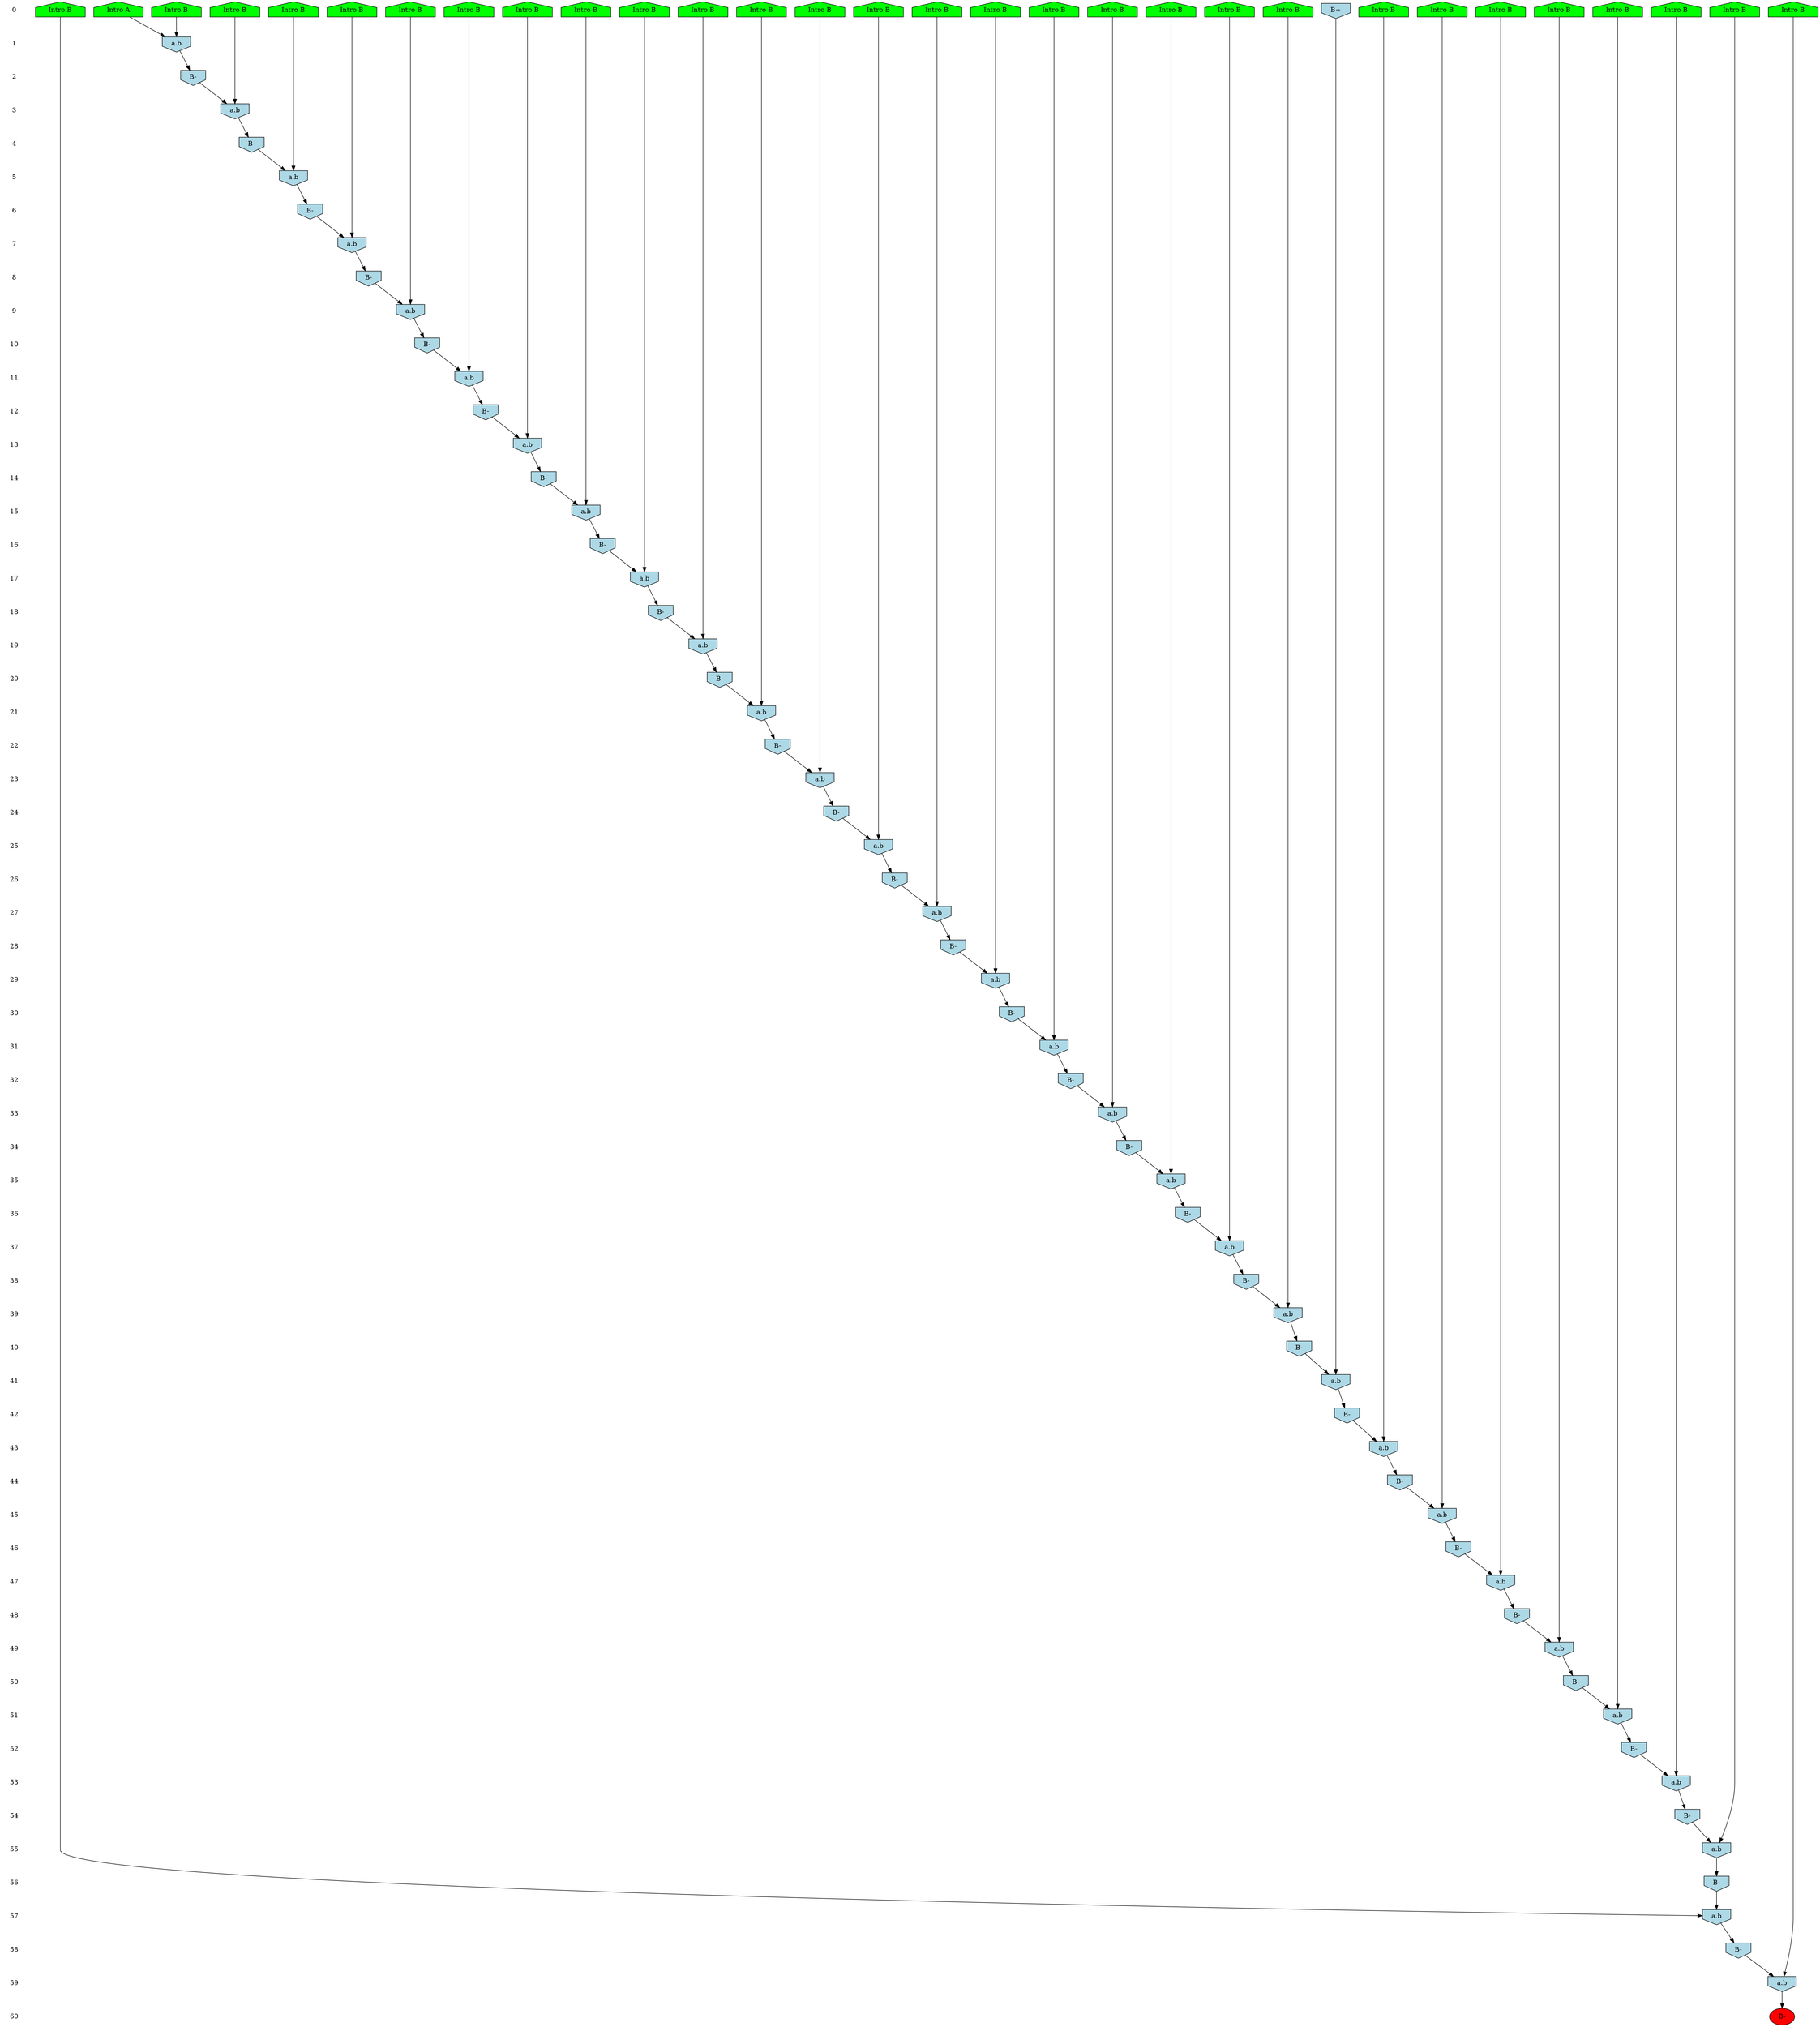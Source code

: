 /* Compression of 1 causal flows obtained in average at 2.758693E+01 t.u */
/* Compressed causal flows were: [30] */
digraph G{
 ranksep=.5 ; 
{ rank = same ; "0" [shape=plaintext] ; node_1 [label ="Intro B", shape=house, style=filled, fillcolor=green] ;
node_2 [label ="Intro B", shape=house, style=filled, fillcolor=green] ;
node_3 [label ="Intro B", shape=house, style=filled, fillcolor=green] ;
node_4 [label ="Intro B", shape=house, style=filled, fillcolor=green] ;
node_5 [label ="Intro B", shape=house, style=filled, fillcolor=green] ;
node_6 [label ="Intro B", shape=house, style=filled, fillcolor=green] ;
node_7 [label ="Intro B", shape=house, style=filled, fillcolor=green] ;
node_8 [label ="Intro B", shape=house, style=filled, fillcolor=green] ;
node_9 [label ="Intro B", shape=house, style=filled, fillcolor=green] ;
node_10 [label ="Intro B", shape=house, style=filled, fillcolor=green] ;
node_11 [label ="Intro B", shape=house, style=filled, fillcolor=green] ;
node_12 [label ="Intro B", shape=house, style=filled, fillcolor=green] ;
node_13 [label ="Intro B", shape=house, style=filled, fillcolor=green] ;
node_14 [label ="Intro B", shape=house, style=filled, fillcolor=green] ;
node_15 [label ="Intro B", shape=house, style=filled, fillcolor=green] ;
node_16 [label ="Intro B", shape=house, style=filled, fillcolor=green] ;
node_17 [label ="Intro B", shape=house, style=filled, fillcolor=green] ;
node_18 [label ="Intro B", shape=house, style=filled, fillcolor=green] ;
node_19 [label ="Intro B", shape=house, style=filled, fillcolor=green] ;
node_20 [label ="Intro B", shape=house, style=filled, fillcolor=green] ;
node_21 [label ="Intro B", shape=house, style=filled, fillcolor=green] ;
node_22 [label ="Intro B", shape=house, style=filled, fillcolor=green] ;
node_23 [label ="Intro B", shape=house, style=filled, fillcolor=green] ;
node_24 [label ="Intro B", shape=house, style=filled, fillcolor=green] ;
node_25 [label ="Intro B", shape=house, style=filled, fillcolor=green] ;
node_26 [label ="Intro B", shape=house, style=filled, fillcolor=green] ;
node_27 [label ="Intro B", shape=house, style=filled, fillcolor=green] ;
node_28 [label ="Intro B", shape=house, style=filled, fillcolor=green] ;
node_29 [label ="Intro B", shape=house, style=filled, fillcolor=green] ;
node_30 [label ="Intro A", shape=house, style=filled, fillcolor=green] ;
node_44 [label="B+", shape=invhouse, style=filled, fillcolor = lightblue] ;
}
{ rank = same ; "1" [shape=plaintext] ; node_31 [label="a.b", shape=invhouse, style=filled, fillcolor = lightblue] ;
}
{ rank = same ; "2" [shape=plaintext] ; node_32 [label="B-", shape=invhouse, style=filled, fillcolor = lightblue] ;
}
{ rank = same ; "3" [shape=plaintext] ; node_33 [label="a.b", shape=invhouse, style=filled, fillcolor = lightblue] ;
}
{ rank = same ; "4" [shape=plaintext] ; node_34 [label="B-", shape=invhouse, style=filled, fillcolor = lightblue] ;
}
{ rank = same ; "5" [shape=plaintext] ; node_35 [label="a.b", shape=invhouse, style=filled, fillcolor = lightblue] ;
}
{ rank = same ; "6" [shape=plaintext] ; node_36 [label="B-", shape=invhouse, style=filled, fillcolor = lightblue] ;
}
{ rank = same ; "7" [shape=plaintext] ; node_37 [label="a.b", shape=invhouse, style=filled, fillcolor = lightblue] ;
}
{ rank = same ; "8" [shape=plaintext] ; node_38 [label="B-", shape=invhouse, style=filled, fillcolor = lightblue] ;
}
{ rank = same ; "9" [shape=plaintext] ; node_39 [label="a.b", shape=invhouse, style=filled, fillcolor = lightblue] ;
}
{ rank = same ; "10" [shape=plaintext] ; node_40 [label="B-", shape=invhouse, style=filled, fillcolor = lightblue] ;
}
{ rank = same ; "11" [shape=plaintext] ; node_41 [label="a.b", shape=invhouse, style=filled, fillcolor = lightblue] ;
}
{ rank = same ; "12" [shape=plaintext] ; node_42 [label="B-", shape=invhouse, style=filled, fillcolor = lightblue] ;
}
{ rank = same ; "13" [shape=plaintext] ; node_43 [label="a.b", shape=invhouse, style=filled, fillcolor = lightblue] ;
}
{ rank = same ; "14" [shape=plaintext] ; node_45 [label="B-", shape=invhouse, style=filled, fillcolor = lightblue] ;
}
{ rank = same ; "15" [shape=plaintext] ; node_46 [label="a.b", shape=invhouse, style=filled, fillcolor = lightblue] ;
}
{ rank = same ; "16" [shape=plaintext] ; node_47 [label="B-", shape=invhouse, style=filled, fillcolor = lightblue] ;
}
{ rank = same ; "17" [shape=plaintext] ; node_48 [label="a.b", shape=invhouse, style=filled, fillcolor = lightblue] ;
}
{ rank = same ; "18" [shape=plaintext] ; node_49 [label="B-", shape=invhouse, style=filled, fillcolor = lightblue] ;
}
{ rank = same ; "19" [shape=plaintext] ; node_50 [label="a.b", shape=invhouse, style=filled, fillcolor = lightblue] ;
}
{ rank = same ; "20" [shape=plaintext] ; node_51 [label="B-", shape=invhouse, style=filled, fillcolor = lightblue] ;
}
{ rank = same ; "21" [shape=plaintext] ; node_52 [label="a.b", shape=invhouse, style=filled, fillcolor = lightblue] ;
}
{ rank = same ; "22" [shape=plaintext] ; node_53 [label="B-", shape=invhouse, style=filled, fillcolor = lightblue] ;
}
{ rank = same ; "23" [shape=plaintext] ; node_54 [label="a.b", shape=invhouse, style=filled, fillcolor = lightblue] ;
}
{ rank = same ; "24" [shape=plaintext] ; node_55 [label="B-", shape=invhouse, style=filled, fillcolor = lightblue] ;
}
{ rank = same ; "25" [shape=plaintext] ; node_56 [label="a.b", shape=invhouse, style=filled, fillcolor = lightblue] ;
}
{ rank = same ; "26" [shape=plaintext] ; node_57 [label="B-", shape=invhouse, style=filled, fillcolor = lightblue] ;
}
{ rank = same ; "27" [shape=plaintext] ; node_58 [label="a.b", shape=invhouse, style=filled, fillcolor = lightblue] ;
}
{ rank = same ; "28" [shape=plaintext] ; node_59 [label="B-", shape=invhouse, style=filled, fillcolor = lightblue] ;
}
{ rank = same ; "29" [shape=plaintext] ; node_60 [label="a.b", shape=invhouse, style=filled, fillcolor = lightblue] ;
}
{ rank = same ; "30" [shape=plaintext] ; node_61 [label="B-", shape=invhouse, style=filled, fillcolor = lightblue] ;
}
{ rank = same ; "31" [shape=plaintext] ; node_62 [label="a.b", shape=invhouse, style=filled, fillcolor = lightblue] ;
}
{ rank = same ; "32" [shape=plaintext] ; node_63 [label="B-", shape=invhouse, style=filled, fillcolor = lightblue] ;
}
{ rank = same ; "33" [shape=plaintext] ; node_64 [label="a.b", shape=invhouse, style=filled, fillcolor = lightblue] ;
}
{ rank = same ; "34" [shape=plaintext] ; node_65 [label="B-", shape=invhouse, style=filled, fillcolor = lightblue] ;
}
{ rank = same ; "35" [shape=plaintext] ; node_66 [label="a.b", shape=invhouse, style=filled, fillcolor = lightblue] ;
}
{ rank = same ; "36" [shape=plaintext] ; node_67 [label="B-", shape=invhouse, style=filled, fillcolor = lightblue] ;
}
{ rank = same ; "37" [shape=plaintext] ; node_68 [label="a.b", shape=invhouse, style=filled, fillcolor = lightblue] ;
}
{ rank = same ; "38" [shape=plaintext] ; node_69 [label="B-", shape=invhouse, style=filled, fillcolor = lightblue] ;
}
{ rank = same ; "39" [shape=plaintext] ; node_70 [label="a.b", shape=invhouse, style=filled, fillcolor = lightblue] ;
}
{ rank = same ; "40" [shape=plaintext] ; node_71 [label="B-", shape=invhouse, style=filled, fillcolor = lightblue] ;
}
{ rank = same ; "41" [shape=plaintext] ; node_72 [label="a.b", shape=invhouse, style=filled, fillcolor = lightblue] ;
}
{ rank = same ; "42" [shape=plaintext] ; node_73 [label="B-", shape=invhouse, style=filled, fillcolor = lightblue] ;
}
{ rank = same ; "43" [shape=plaintext] ; node_74 [label="a.b", shape=invhouse, style=filled, fillcolor = lightblue] ;
}
{ rank = same ; "44" [shape=plaintext] ; node_75 [label="B-", shape=invhouse, style=filled, fillcolor = lightblue] ;
}
{ rank = same ; "45" [shape=plaintext] ; node_76 [label="a.b", shape=invhouse, style=filled, fillcolor = lightblue] ;
}
{ rank = same ; "46" [shape=plaintext] ; node_77 [label="B-", shape=invhouse, style=filled, fillcolor = lightblue] ;
}
{ rank = same ; "47" [shape=plaintext] ; node_78 [label="a.b", shape=invhouse, style=filled, fillcolor = lightblue] ;
}
{ rank = same ; "48" [shape=plaintext] ; node_79 [label="B-", shape=invhouse, style=filled, fillcolor = lightblue] ;
}
{ rank = same ; "49" [shape=plaintext] ; node_80 [label="a.b", shape=invhouse, style=filled, fillcolor = lightblue] ;
}
{ rank = same ; "50" [shape=plaintext] ; node_81 [label="B-", shape=invhouse, style=filled, fillcolor = lightblue] ;
}
{ rank = same ; "51" [shape=plaintext] ; node_82 [label="a.b", shape=invhouse, style=filled, fillcolor = lightblue] ;
}
{ rank = same ; "52" [shape=plaintext] ; node_83 [label="B-", shape=invhouse, style=filled, fillcolor = lightblue] ;
}
{ rank = same ; "53" [shape=plaintext] ; node_84 [label="a.b", shape=invhouse, style=filled, fillcolor = lightblue] ;
}
{ rank = same ; "54" [shape=plaintext] ; node_85 [label="B-", shape=invhouse, style=filled, fillcolor = lightblue] ;
}
{ rank = same ; "55" [shape=plaintext] ; node_86 [label="a.b", shape=invhouse, style=filled, fillcolor = lightblue] ;
}
{ rank = same ; "56" [shape=plaintext] ; node_87 [label="B-", shape=invhouse, style=filled, fillcolor = lightblue] ;
}
{ rank = same ; "57" [shape=plaintext] ; node_88 [label="a.b", shape=invhouse, style=filled, fillcolor = lightblue] ;
}
{ rank = same ; "58" [shape=plaintext] ; node_89 [label="B-", shape=invhouse, style=filled, fillcolor = lightblue] ;
}
{ rank = same ; "59" [shape=plaintext] ; node_90 [label="a.b", shape=invhouse, style=filled, fillcolor = lightblue] ;
}
{ rank = same ; "60" [shape=plaintext] ; node_91 [label ="B-", style=filled, fillcolor=red] ;
}
"0" -> "1" [style="invis"]; 
"1" -> "2" [style="invis"]; 
"2" -> "3" [style="invis"]; 
"3" -> "4" [style="invis"]; 
"4" -> "5" [style="invis"]; 
"5" -> "6" [style="invis"]; 
"6" -> "7" [style="invis"]; 
"7" -> "8" [style="invis"]; 
"8" -> "9" [style="invis"]; 
"9" -> "10" [style="invis"]; 
"10" -> "11" [style="invis"]; 
"11" -> "12" [style="invis"]; 
"12" -> "13" [style="invis"]; 
"13" -> "14" [style="invis"]; 
"14" -> "15" [style="invis"]; 
"15" -> "16" [style="invis"]; 
"16" -> "17" [style="invis"]; 
"17" -> "18" [style="invis"]; 
"18" -> "19" [style="invis"]; 
"19" -> "20" [style="invis"]; 
"20" -> "21" [style="invis"]; 
"21" -> "22" [style="invis"]; 
"22" -> "23" [style="invis"]; 
"23" -> "24" [style="invis"]; 
"24" -> "25" [style="invis"]; 
"25" -> "26" [style="invis"]; 
"26" -> "27" [style="invis"]; 
"27" -> "28" [style="invis"]; 
"28" -> "29" [style="invis"]; 
"29" -> "30" [style="invis"]; 
"30" -> "31" [style="invis"]; 
"31" -> "32" [style="invis"]; 
"32" -> "33" [style="invis"]; 
"33" -> "34" [style="invis"]; 
"34" -> "35" [style="invis"]; 
"35" -> "36" [style="invis"]; 
"36" -> "37" [style="invis"]; 
"37" -> "38" [style="invis"]; 
"38" -> "39" [style="invis"]; 
"39" -> "40" [style="invis"]; 
"40" -> "41" [style="invis"]; 
"41" -> "42" [style="invis"]; 
"42" -> "43" [style="invis"]; 
"43" -> "44" [style="invis"]; 
"44" -> "45" [style="invis"]; 
"45" -> "46" [style="invis"]; 
"46" -> "47" [style="invis"]; 
"47" -> "48" [style="invis"]; 
"48" -> "49" [style="invis"]; 
"49" -> "50" [style="invis"]; 
"50" -> "51" [style="invis"]; 
"51" -> "52" [style="invis"]; 
"52" -> "53" [style="invis"]; 
"53" -> "54" [style="invis"]; 
"54" -> "55" [style="invis"]; 
"55" -> "56" [style="invis"]; 
"56" -> "57" [style="invis"]; 
"57" -> "58" [style="invis"]; 
"58" -> "59" [style="invis"]; 
"59" -> "60" [style="invis"]; 
node_3 -> node_31
node_30 -> node_31
node_31 -> node_32
node_11 -> node_33
node_32 -> node_33
node_33 -> node_34
node_9 -> node_35
node_34 -> node_35
node_35 -> node_36
node_27 -> node_37
node_36 -> node_37
node_37 -> node_38
node_5 -> node_39
node_38 -> node_39
node_39 -> node_40
node_21 -> node_41
node_40 -> node_41
node_41 -> node_42
node_22 -> node_43
node_42 -> node_43
node_43 -> node_45
node_25 -> node_46
node_45 -> node_46
node_46 -> node_47
node_13 -> node_48
node_47 -> node_48
node_48 -> node_49
node_4 -> node_50
node_49 -> node_50
node_50 -> node_51
node_28 -> node_52
node_51 -> node_52
node_52 -> node_53
node_10 -> node_54
node_53 -> node_54
node_54 -> node_55
node_26 -> node_56
node_55 -> node_56
node_56 -> node_57
node_17 -> node_58
node_57 -> node_58
node_58 -> node_59
node_14 -> node_60
node_59 -> node_60
node_60 -> node_61
node_2 -> node_62
node_61 -> node_62
node_62 -> node_63
node_18 -> node_64
node_63 -> node_64
node_64 -> node_65
node_8 -> node_66
node_65 -> node_66
node_66 -> node_67
node_7 -> node_68
node_67 -> node_68
node_68 -> node_69
node_12 -> node_70
node_69 -> node_70
node_70 -> node_71
node_44 -> node_72
node_71 -> node_72
node_72 -> node_73
node_23 -> node_74
node_73 -> node_74
node_74 -> node_75
node_20 -> node_76
node_75 -> node_76
node_76 -> node_77
node_16 -> node_78
node_77 -> node_78
node_78 -> node_79
node_19 -> node_80
node_79 -> node_80
node_80 -> node_81
node_29 -> node_82
node_81 -> node_82
node_82 -> node_83
node_6 -> node_84
node_83 -> node_84
node_84 -> node_85
node_15 -> node_86
node_85 -> node_86
node_86 -> node_87
node_1 -> node_88
node_87 -> node_88
node_88 -> node_89
node_24 -> node_90
node_89 -> node_90
node_90 -> node_91
}
/*
 Dot generation time: 0.000679
*/